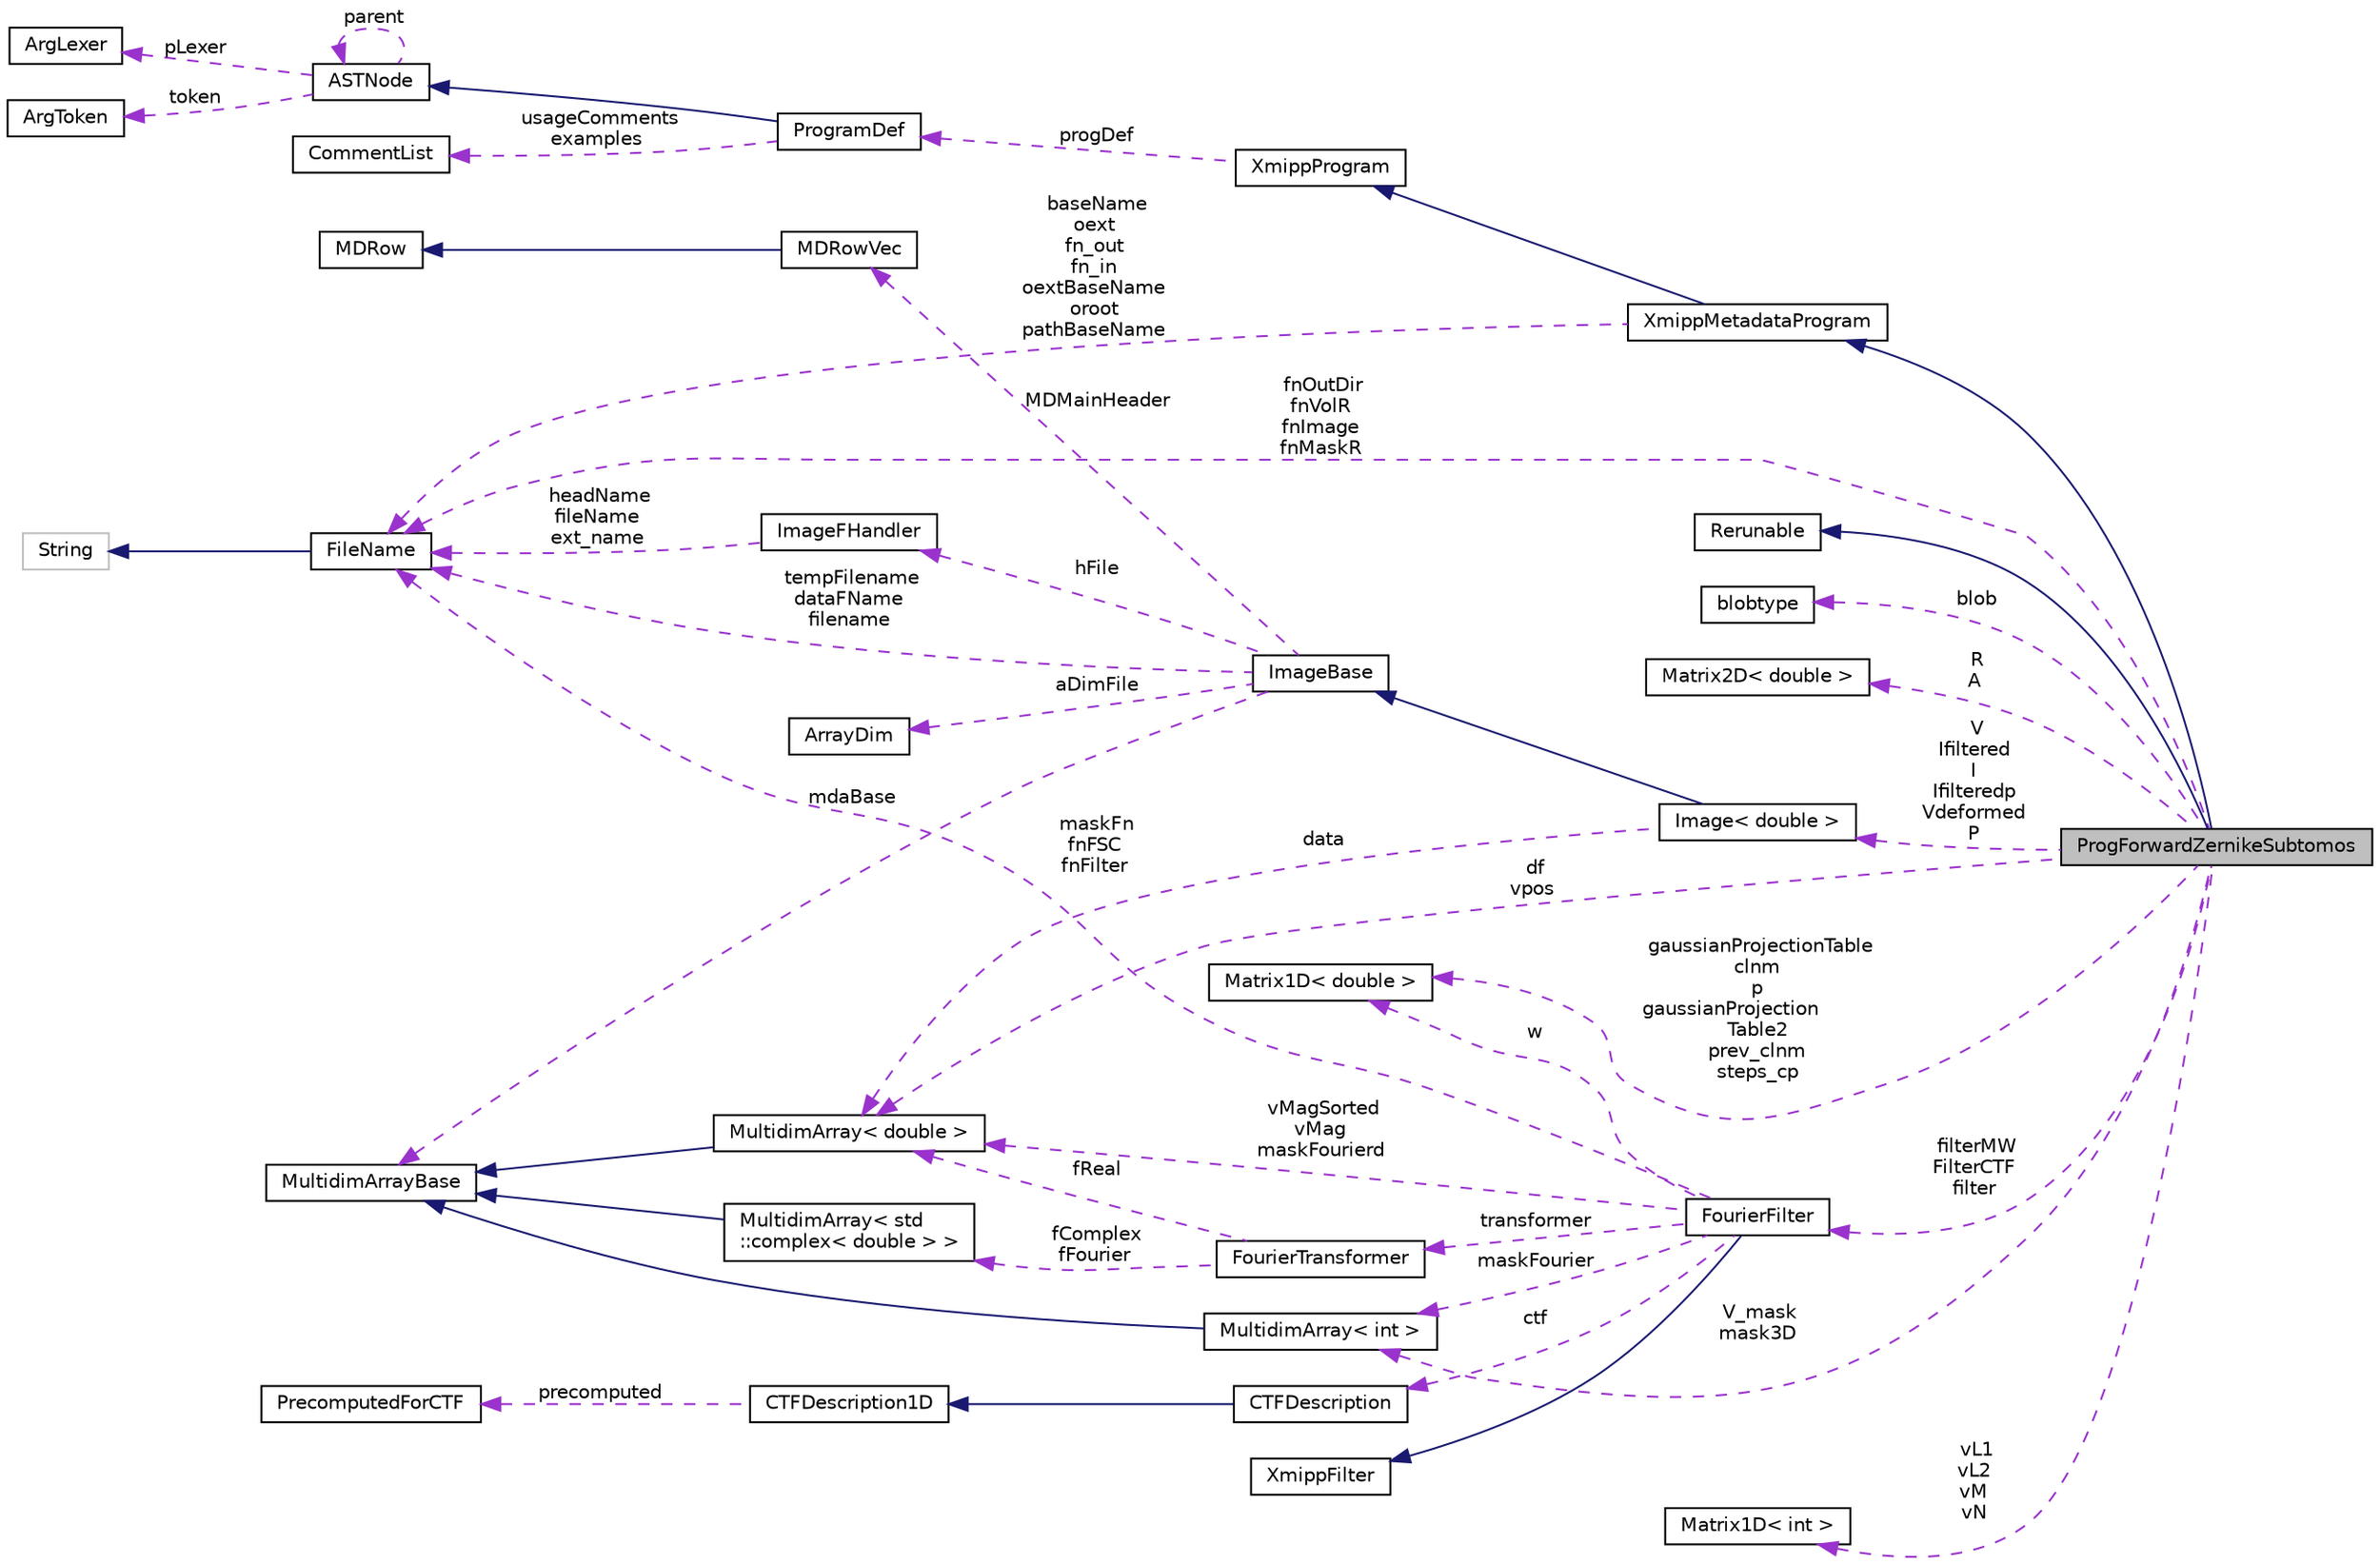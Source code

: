 digraph "ProgForwardZernikeSubtomos"
{
  edge [fontname="Helvetica",fontsize="10",labelfontname="Helvetica",labelfontsize="10"];
  node [fontname="Helvetica",fontsize="10",shape=record];
  rankdir="LR";
  Node5 [label="ProgForwardZernikeSubtomos",height=0.2,width=0.4,color="black", fillcolor="grey75", style="filled", fontcolor="black"];
  Node6 -> Node5 [dir="back",color="midnightblue",fontsize="10",style="solid",fontname="Helvetica"];
  Node6 [label="XmippMetadataProgram",height=0.2,width=0.4,color="black", fillcolor="white", style="filled",URL="$classXmippMetadataProgram.html"];
  Node7 -> Node6 [dir="back",color="midnightblue",fontsize="10",style="solid",fontname="Helvetica"];
  Node7 [label="XmippProgram",height=0.2,width=0.4,color="black", fillcolor="white", style="filled",URL="$classXmippProgram.html"];
  Node8 -> Node7 [dir="back",color="darkorchid3",fontsize="10",style="dashed",label=" progDef" ,fontname="Helvetica"];
  Node8 [label="ProgramDef",height=0.2,width=0.4,color="black", fillcolor="white", style="filled",URL="$classProgramDef.html"];
  Node9 -> Node8 [dir="back",color="midnightblue",fontsize="10",style="solid",fontname="Helvetica"];
  Node9 [label="ASTNode",height=0.2,width=0.4,color="black", fillcolor="white", style="filled",URL="$classASTNode.html"];
  Node10 -> Node9 [dir="back",color="darkorchid3",fontsize="10",style="dashed",label=" token" ,fontname="Helvetica"];
  Node10 [label="ArgToken",height=0.2,width=0.4,color="black", fillcolor="white", style="filled",URL="$classArgToken.html"];
  Node11 -> Node9 [dir="back",color="darkorchid3",fontsize="10",style="dashed",label=" pLexer" ,fontname="Helvetica"];
  Node11 [label="ArgLexer",height=0.2,width=0.4,color="black", fillcolor="white", style="filled",URL="$classArgLexer.html"];
  Node9 -> Node9 [dir="back",color="darkorchid3",fontsize="10",style="dashed",label=" parent" ,fontname="Helvetica"];
  Node12 -> Node8 [dir="back",color="darkorchid3",fontsize="10",style="dashed",label=" usageComments\nexamples" ,fontname="Helvetica"];
  Node12 [label="CommentList",height=0.2,width=0.4,color="black", fillcolor="white", style="filled",URL="$classCommentList.html"];
  Node13 -> Node6 [dir="back",color="darkorchid3",fontsize="10",style="dashed",label=" baseName\noext\nfn_out\nfn_in\noextBaseName\noroot\npathBaseName" ,fontname="Helvetica"];
  Node13 [label="FileName",height=0.2,width=0.4,color="black", fillcolor="white", style="filled",URL="$classFileName.html"];
  Node14 -> Node13 [dir="back",color="midnightblue",fontsize="10",style="solid",fontname="Helvetica"];
  Node14 [label="String",height=0.2,width=0.4,color="grey75", fillcolor="white", style="filled"];
  Node15 -> Node5 [dir="back",color="midnightblue",fontsize="10",style="solid",fontname="Helvetica"];
  Node15 [label="Rerunable",height=0.2,width=0.4,color="black", fillcolor="white", style="filled",URL="$classRerunable.html"];
  Node16 -> Node5 [dir="back",color="darkorchid3",fontsize="10",style="dashed",label=" blob" ,fontname="Helvetica"];
  Node16 [label="blobtype",height=0.2,width=0.4,color="black", fillcolor="white", style="filled",URL="$structblobtype.html"];
  Node17 -> Node5 [dir="back",color="darkorchid3",fontsize="10",style="dashed",label=" R\nA" ,fontname="Helvetica"];
  Node17 [label="Matrix2D\< double \>",height=0.2,width=0.4,color="black", fillcolor="white", style="filled",URL="$classMatrix2D.html"];
  Node18 -> Node5 [dir="back",color="darkorchid3",fontsize="10",style="dashed",label=" V\nIfiltered\nI\nIfilteredp\nVdeformed\nP" ,fontname="Helvetica"];
  Node18 [label="Image\< double \>",height=0.2,width=0.4,color="black", fillcolor="white", style="filled",URL="$classImage.html"];
  Node19 -> Node18 [dir="back",color="midnightblue",fontsize="10",style="solid",fontname="Helvetica"];
  Node19 [label="ImageBase",height=0.2,width=0.4,color="black", fillcolor="white", style="filled",URL="$classImageBase.html",tooltip="Image base class. "];
  Node20 -> Node19 [dir="back",color="darkorchid3",fontsize="10",style="dashed",label=" mdaBase" ,fontname="Helvetica"];
  Node20 [label="MultidimArrayBase",height=0.2,width=0.4,color="black", fillcolor="white", style="filled",URL="$classMultidimArrayBase.html"];
  Node21 -> Node19 [dir="back",color="darkorchid3",fontsize="10",style="dashed",label=" MDMainHeader" ,fontname="Helvetica"];
  Node21 [label="MDRowVec",height=0.2,width=0.4,color="black", fillcolor="white", style="filled",URL="$classMDRowVec.html"];
  Node22 -> Node21 [dir="back",color="midnightblue",fontsize="10",style="solid",fontname="Helvetica"];
  Node22 [label="MDRow",height=0.2,width=0.4,color="black", fillcolor="white", style="filled",URL="$classMDRow.html"];
  Node23 -> Node19 [dir="back",color="darkorchid3",fontsize="10",style="dashed",label=" hFile" ,fontname="Helvetica"];
  Node23 [label="ImageFHandler",height=0.2,width=0.4,color="black", fillcolor="white", style="filled",URL="$structImageFHandler.html"];
  Node13 -> Node23 [dir="back",color="darkorchid3",fontsize="10",style="dashed",label=" headName\nfileName\next_name" ,fontname="Helvetica"];
  Node24 -> Node19 [dir="back",color="darkorchid3",fontsize="10",style="dashed",label=" aDimFile" ,fontname="Helvetica"];
  Node24 [label="ArrayDim",height=0.2,width=0.4,color="black", fillcolor="white", style="filled",URL="$structArrayDim.html"];
  Node13 -> Node19 [dir="back",color="darkorchid3",fontsize="10",style="dashed",label=" tempFilename\ndataFName\nfilename" ,fontname="Helvetica"];
  Node25 -> Node18 [dir="back",color="darkorchid3",fontsize="10",style="dashed",label=" data" ,fontname="Helvetica"];
  Node25 [label="MultidimArray\< double \>",height=0.2,width=0.4,color="black", fillcolor="white", style="filled",URL="$classMultidimArray.html"];
  Node20 -> Node25 [dir="back",color="midnightblue",fontsize="10",style="solid",fontname="Helvetica"];
  Node26 -> Node5 [dir="back",color="darkorchid3",fontsize="10",style="dashed",label=" gaussianProjectionTable\nclnm\np\ngaussianProjection\lTable2\nprev_clnm\nsteps_cp" ,fontname="Helvetica"];
  Node26 [label="Matrix1D\< double \>",height=0.2,width=0.4,color="black", fillcolor="white", style="filled",URL="$classMatrix1D.html"];
  Node25 -> Node5 [dir="back",color="darkorchid3",fontsize="10",style="dashed",label=" df\nvpos" ,fontname="Helvetica"];
  Node27 -> Node5 [dir="back",color="darkorchid3",fontsize="10",style="dashed",label=" V_mask\nmask3D" ,fontname="Helvetica"];
  Node27 [label="MultidimArray\< int \>",height=0.2,width=0.4,color="black", fillcolor="white", style="filled",URL="$classMultidimArray.html"];
  Node20 -> Node27 [dir="back",color="midnightblue",fontsize="10",style="solid",fontname="Helvetica"];
  Node28 -> Node5 [dir="back",color="darkorchid3",fontsize="10",style="dashed",label=" filterMW\nFilterCTF\nfilter" ,fontname="Helvetica"];
  Node28 [label="FourierFilter",height=0.2,width=0.4,color="black", fillcolor="white", style="filled",URL="$classFourierFilter.html"];
  Node29 -> Node28 [dir="back",color="midnightblue",fontsize="10",style="solid",fontname="Helvetica"];
  Node29 [label="XmippFilter",height=0.2,width=0.4,color="black", fillcolor="white", style="filled",URL="$classXmippFilter.html"];
  Node30 -> Node28 [dir="back",color="darkorchid3",fontsize="10",style="dashed",label=" transformer" ,fontname="Helvetica"];
  Node30 [label="FourierTransformer",height=0.2,width=0.4,color="black", fillcolor="white", style="filled",URL="$classFourierTransformer.html"];
  Node25 -> Node30 [dir="back",color="darkorchid3",fontsize="10",style="dashed",label=" fReal" ,fontname="Helvetica"];
  Node31 -> Node30 [dir="back",color="darkorchid3",fontsize="10",style="dashed",label=" fComplex\nfFourier" ,fontname="Helvetica"];
  Node31 [label="MultidimArray\< std\l::complex\< double \> \>",height=0.2,width=0.4,color="black", fillcolor="white", style="filled",URL="$classMultidimArray.html"];
  Node20 -> Node31 [dir="back",color="midnightblue",fontsize="10",style="solid",fontname="Helvetica"];
  Node32 -> Node28 [dir="back",color="darkorchid3",fontsize="10",style="dashed",label=" ctf" ,fontname="Helvetica"];
  Node32 [label="CTFDescription",height=0.2,width=0.4,color="black", fillcolor="white", style="filled",URL="$classCTFDescription.html"];
  Node33 -> Node32 [dir="back",color="midnightblue",fontsize="10",style="solid",fontname="Helvetica"];
  Node33 [label="CTFDescription1D",height=0.2,width=0.4,color="black", fillcolor="white", style="filled",URL="$classCTFDescription1D.html"];
  Node34 -> Node33 [dir="back",color="darkorchid3",fontsize="10",style="dashed",label=" precomputed" ,fontname="Helvetica"];
  Node34 [label="PrecomputedForCTF",height=0.2,width=0.4,color="black", fillcolor="white", style="filled",URL="$classPrecomputedForCTF.html"];
  Node26 -> Node28 [dir="back",color="darkorchid3",fontsize="10",style="dashed",label=" w" ,fontname="Helvetica"];
  Node25 -> Node28 [dir="back",color="darkorchid3",fontsize="10",style="dashed",label=" vMagSorted\nvMag\nmaskFourierd" ,fontname="Helvetica"];
  Node27 -> Node28 [dir="back",color="darkorchid3",fontsize="10",style="dashed",label=" maskFourier" ,fontname="Helvetica"];
  Node13 -> Node28 [dir="back",color="darkorchid3",fontsize="10",style="dashed",label=" maskFn\nfnFSC\nfnFilter" ,fontname="Helvetica"];
  Node35 -> Node5 [dir="back",color="darkorchid3",fontsize="10",style="dashed",label=" vL1\nvL2\nvM\nvN" ,fontname="Helvetica"];
  Node35 [label="Matrix1D\< int \>",height=0.2,width=0.4,color="black", fillcolor="white", style="filled",URL="$classMatrix1D.html"];
  Node13 -> Node5 [dir="back",color="darkorchid3",fontsize="10",style="dashed",label=" fnOutDir\nfnVolR\nfnImage\nfnMaskR" ,fontname="Helvetica"];
}
